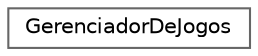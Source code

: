 digraph "Graphical Class Hierarchy"
{
 // LATEX_PDF_SIZE
  bgcolor="transparent";
  edge [fontname=Helvetica,fontsize=10,labelfontname=Helvetica,labelfontsize=10];
  node [fontname=Helvetica,fontsize=10,shape=box,height=0.2,width=0.4];
  rankdir="LR";
  Node0 [id="Node000000",label="GerenciadorDeJogos",height=0.2,width=0.4,color="grey40", fillcolor="white", style="filled",URL="$classGerenciadorDeJogos.html",tooltip="Classe responsável por gerenciar e executar partidas de jogos de tabuleiro."];
}
